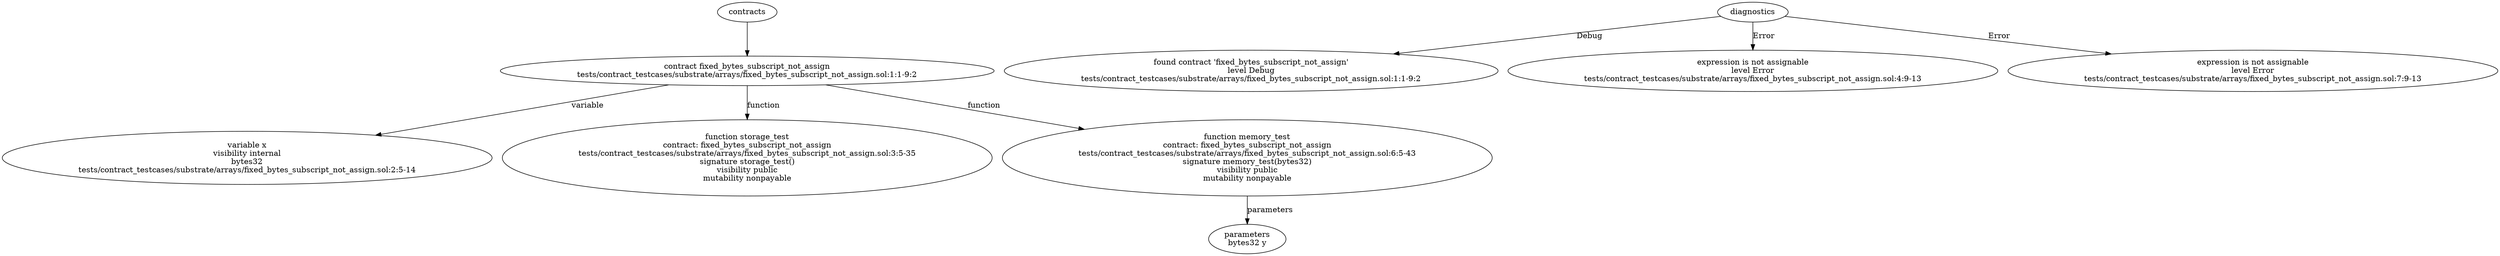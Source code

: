 strict digraph "tests/contract_testcases/substrate/arrays/fixed_bytes_subscript_not_assign.sol" {
	contract [label="contract fixed_bytes_subscript_not_assign\ntests/contract_testcases/substrate/arrays/fixed_bytes_subscript_not_assign.sol:1:1-9:2"]
	var [label="variable x\nvisibility internal\nbytes32\ntests/contract_testcases/substrate/arrays/fixed_bytes_subscript_not_assign.sol:2:5-14"]
	storage_test [label="function storage_test\ncontract: fixed_bytes_subscript_not_assign\ntests/contract_testcases/substrate/arrays/fixed_bytes_subscript_not_assign.sol:3:5-35\nsignature storage_test()\nvisibility public\nmutability nonpayable"]
	memory_test [label="function memory_test\ncontract: fixed_bytes_subscript_not_assign\ntests/contract_testcases/substrate/arrays/fixed_bytes_subscript_not_assign.sol:6:5-43\nsignature memory_test(bytes32)\nvisibility public\nmutability nonpayable"]
	parameters [label="parameters\nbytes32 y"]
	diagnostic [label="found contract 'fixed_bytes_subscript_not_assign'\nlevel Debug\ntests/contract_testcases/substrate/arrays/fixed_bytes_subscript_not_assign.sol:1:1-9:2"]
	diagnostic_8 [label="expression is not assignable\nlevel Error\ntests/contract_testcases/substrate/arrays/fixed_bytes_subscript_not_assign.sol:4:9-13"]
	diagnostic_9 [label="expression is not assignable\nlevel Error\ntests/contract_testcases/substrate/arrays/fixed_bytes_subscript_not_assign.sol:7:9-13"]
	contracts -> contract
	contract -> var [label="variable"]
	contract -> storage_test [label="function"]
	contract -> memory_test [label="function"]
	memory_test -> parameters [label="parameters"]
	diagnostics -> diagnostic [label="Debug"]
	diagnostics -> diagnostic_8 [label="Error"]
	diagnostics -> diagnostic_9 [label="Error"]
}
